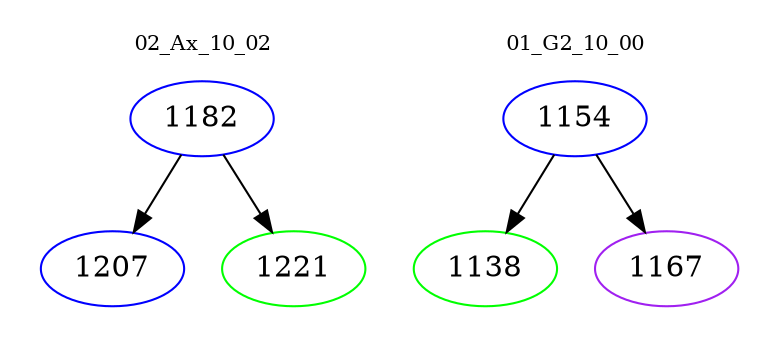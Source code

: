 digraph{
subgraph cluster_0 {
color = white
label = "02_Ax_10_02";
fontsize=10;
T0_1182 [label="1182", color="blue"]
T0_1182 -> T0_1207 [color="black"]
T0_1207 [label="1207", color="blue"]
T0_1182 -> T0_1221 [color="black"]
T0_1221 [label="1221", color="green"]
}
subgraph cluster_1 {
color = white
label = "01_G2_10_00";
fontsize=10;
T1_1154 [label="1154", color="blue"]
T1_1154 -> T1_1138 [color="black"]
T1_1138 [label="1138", color="green"]
T1_1154 -> T1_1167 [color="black"]
T1_1167 [label="1167", color="purple"]
}
}
